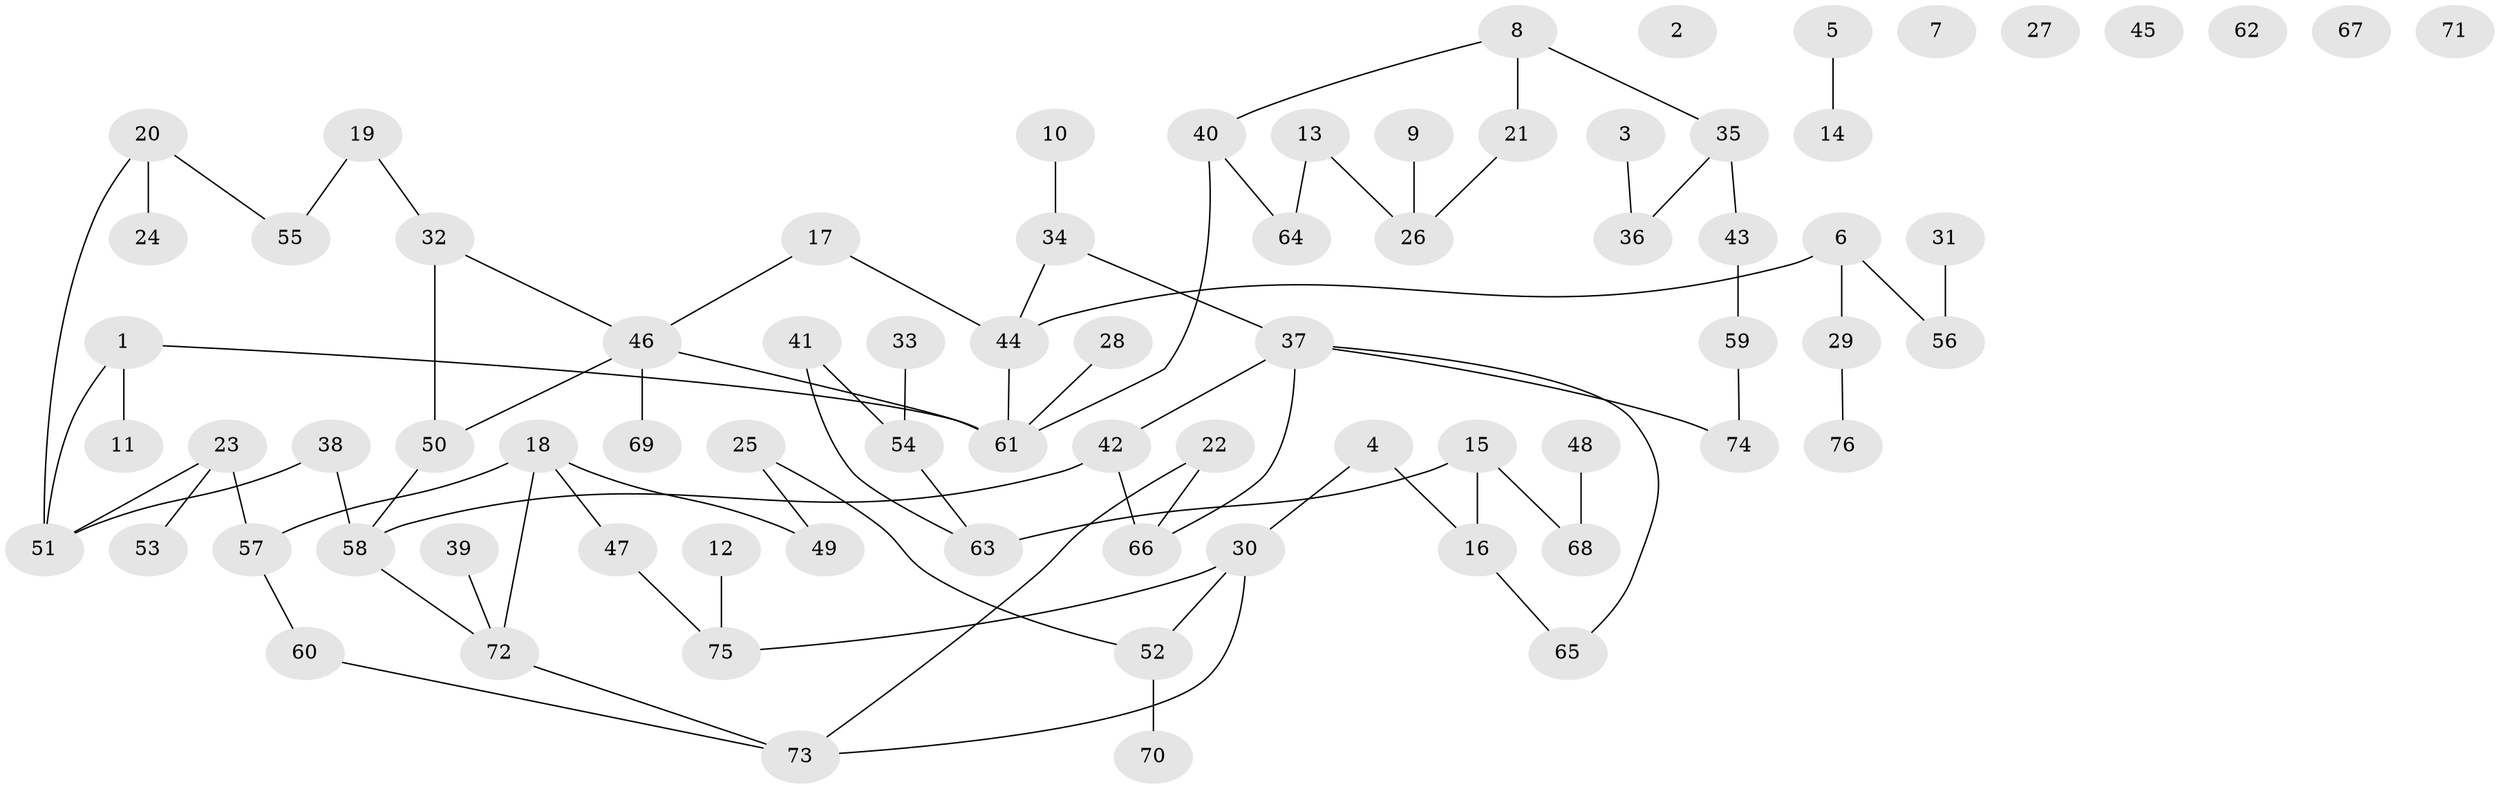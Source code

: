 // Generated by graph-tools (version 1.1) at 2025/40/03/09/25 04:40:09]
// undirected, 76 vertices, 82 edges
graph export_dot {
graph [start="1"]
  node [color=gray90,style=filled];
  1;
  2;
  3;
  4;
  5;
  6;
  7;
  8;
  9;
  10;
  11;
  12;
  13;
  14;
  15;
  16;
  17;
  18;
  19;
  20;
  21;
  22;
  23;
  24;
  25;
  26;
  27;
  28;
  29;
  30;
  31;
  32;
  33;
  34;
  35;
  36;
  37;
  38;
  39;
  40;
  41;
  42;
  43;
  44;
  45;
  46;
  47;
  48;
  49;
  50;
  51;
  52;
  53;
  54;
  55;
  56;
  57;
  58;
  59;
  60;
  61;
  62;
  63;
  64;
  65;
  66;
  67;
  68;
  69;
  70;
  71;
  72;
  73;
  74;
  75;
  76;
  1 -- 11;
  1 -- 51;
  1 -- 61;
  3 -- 36;
  4 -- 16;
  4 -- 30;
  5 -- 14;
  6 -- 29;
  6 -- 44;
  6 -- 56;
  8 -- 21;
  8 -- 35;
  8 -- 40;
  9 -- 26;
  10 -- 34;
  12 -- 75;
  13 -- 26;
  13 -- 64;
  15 -- 16;
  15 -- 63;
  15 -- 68;
  16 -- 65;
  17 -- 44;
  17 -- 46;
  18 -- 47;
  18 -- 49;
  18 -- 57;
  18 -- 72;
  19 -- 32;
  19 -- 55;
  20 -- 24;
  20 -- 51;
  20 -- 55;
  21 -- 26;
  22 -- 66;
  22 -- 73;
  23 -- 51;
  23 -- 53;
  23 -- 57;
  25 -- 49;
  25 -- 52;
  28 -- 61;
  29 -- 76;
  30 -- 52;
  30 -- 73;
  30 -- 75;
  31 -- 56;
  32 -- 46;
  32 -- 50;
  33 -- 54;
  34 -- 37;
  34 -- 44;
  35 -- 36;
  35 -- 43;
  37 -- 42;
  37 -- 65;
  37 -- 66;
  37 -- 74;
  38 -- 51;
  38 -- 58;
  39 -- 72;
  40 -- 61;
  40 -- 64;
  41 -- 54;
  41 -- 63;
  42 -- 58;
  42 -- 66;
  43 -- 59;
  44 -- 61;
  46 -- 50;
  46 -- 61;
  46 -- 69;
  47 -- 75;
  48 -- 68;
  50 -- 58;
  52 -- 70;
  54 -- 63;
  57 -- 60;
  58 -- 72;
  59 -- 74;
  60 -- 73;
  72 -- 73;
}
